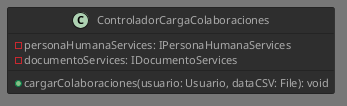 @startuml diagramaDeClasesControladores.
!theme reddress-darkblue

class ControladorCargaColaboraciones {
    - personaHumanaServices: IPersonaHumanaServices
    - documentoServices: IDocumentoServices
    + cargarColaboraciones(usuario: Usuario, dataCSV: File): void
}

@enduml